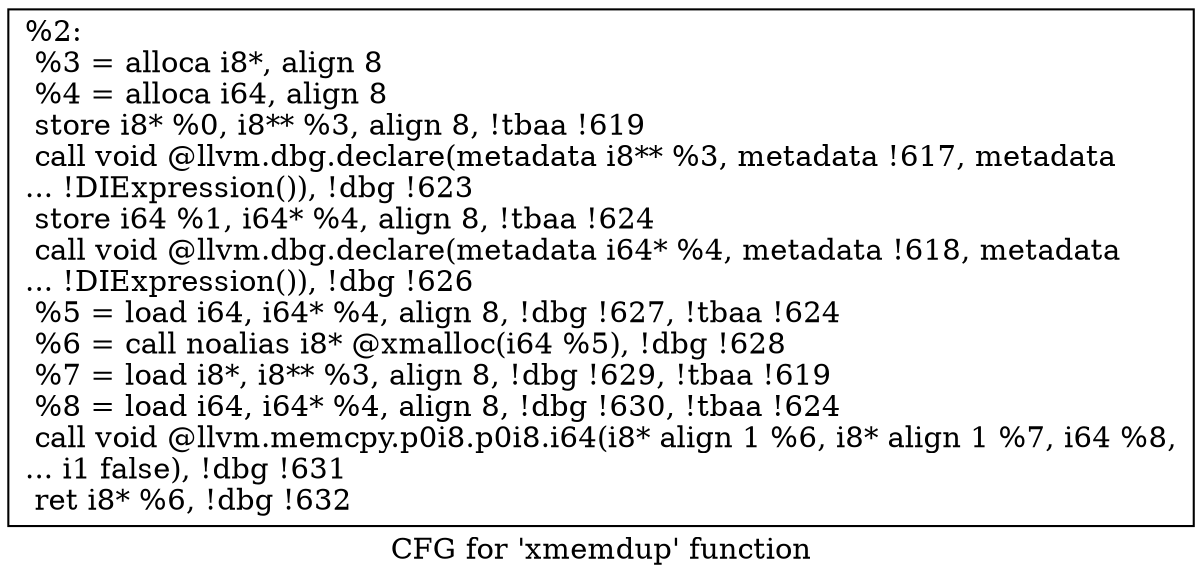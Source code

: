 digraph "CFG for 'xmemdup' function" {
	label="CFG for 'xmemdup' function";

	Node0x1491420 [shape=record,label="{%2:\l  %3 = alloca i8*, align 8\l  %4 = alloca i64, align 8\l  store i8* %0, i8** %3, align 8, !tbaa !619\l  call void @llvm.dbg.declare(metadata i8** %3, metadata !617, metadata\l... !DIExpression()), !dbg !623\l  store i64 %1, i64* %4, align 8, !tbaa !624\l  call void @llvm.dbg.declare(metadata i64* %4, metadata !618, metadata\l... !DIExpression()), !dbg !626\l  %5 = load i64, i64* %4, align 8, !dbg !627, !tbaa !624\l  %6 = call noalias i8* @xmalloc(i64 %5), !dbg !628\l  %7 = load i8*, i8** %3, align 8, !dbg !629, !tbaa !619\l  %8 = load i64, i64* %4, align 8, !dbg !630, !tbaa !624\l  call void @llvm.memcpy.p0i8.p0i8.i64(i8* align 1 %6, i8* align 1 %7, i64 %8,\l... i1 false), !dbg !631\l  ret i8* %6, !dbg !632\l}"];
}
